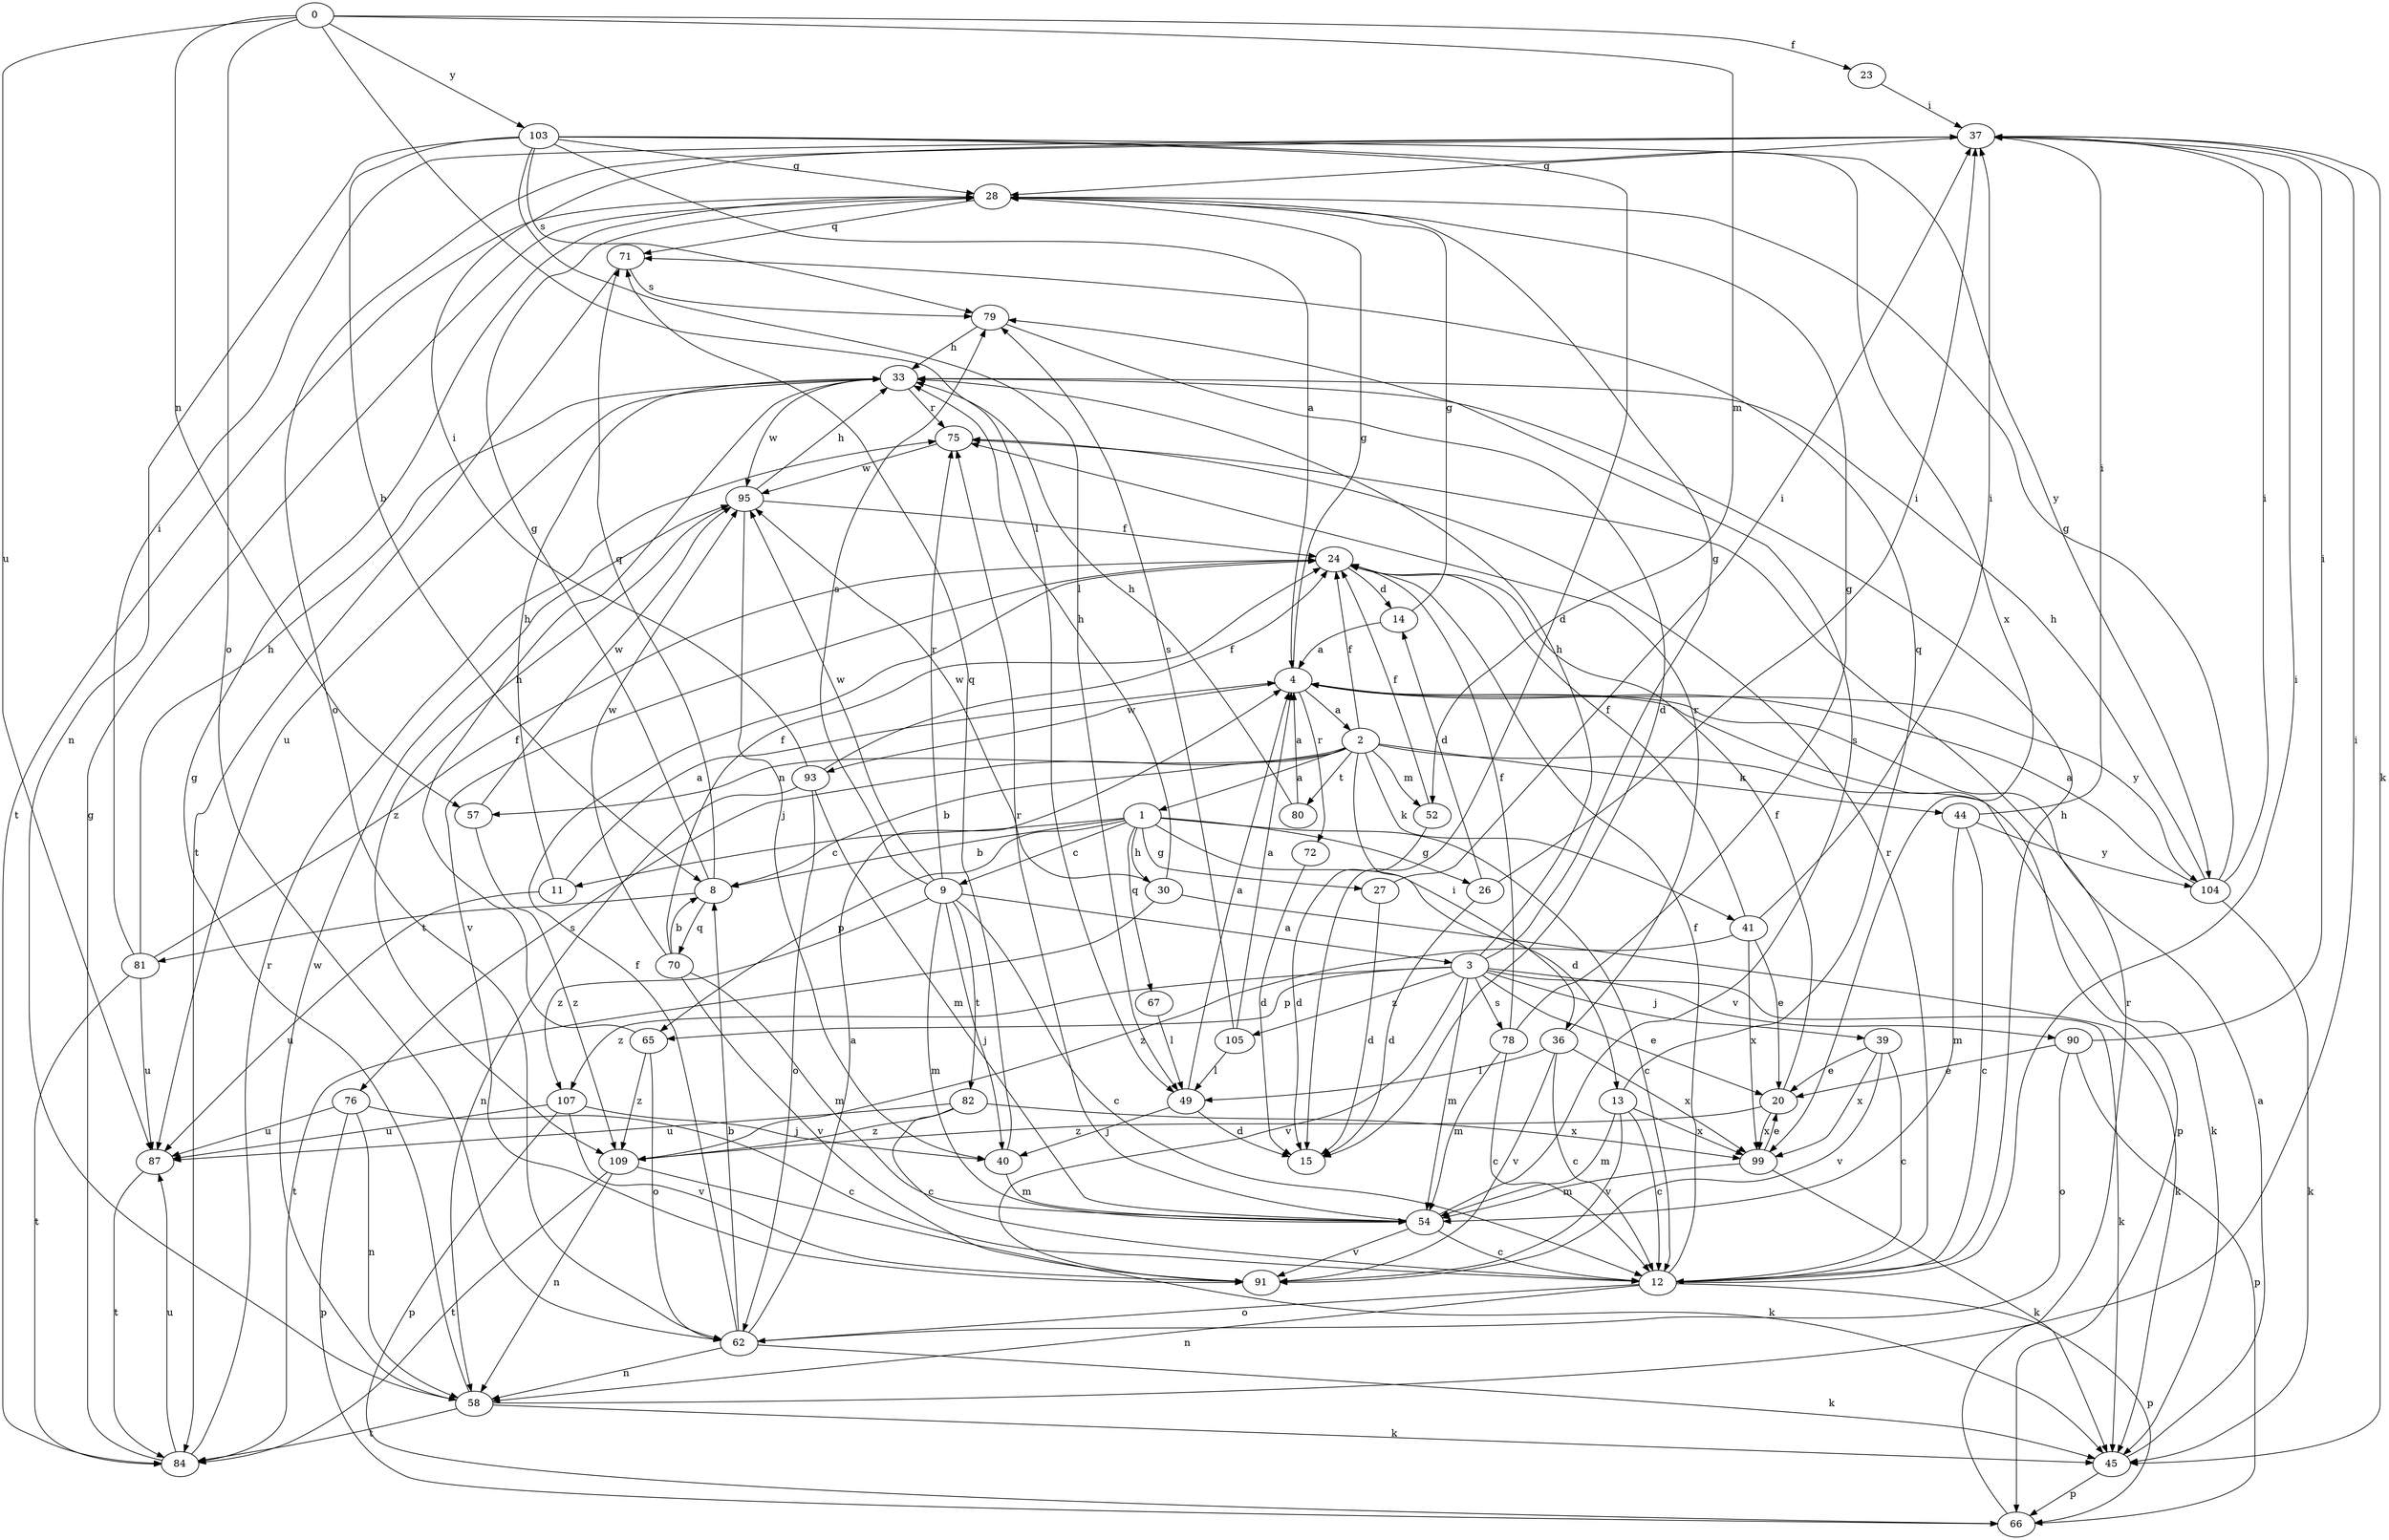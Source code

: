 strict digraph  {
0;
1;
2;
3;
4;
8;
9;
11;
12;
13;
14;
15;
20;
23;
24;
26;
27;
28;
30;
33;
36;
37;
39;
40;
41;
44;
45;
49;
52;
54;
57;
58;
62;
65;
66;
67;
70;
71;
72;
75;
76;
78;
79;
80;
81;
82;
84;
87;
90;
91;
93;
95;
99;
103;
104;
105;
107;
109;
0 -> 23  [label=f];
0 -> 49  [label=l];
0 -> 52  [label=m];
0 -> 57  [label=n];
0 -> 62  [label=o];
0 -> 87  [label=u];
0 -> 103  [label=y];
1 -> 8  [label=b];
1 -> 9  [label=c];
1 -> 11  [label=c];
1 -> 12  [label=c];
1 -> 13  [label=d];
1 -> 26  [label=g];
1 -> 27  [label=g];
1 -> 30  [label=h];
1 -> 65  [label=p];
1 -> 67  [label=q];
2 -> 1  [label=a];
2 -> 8  [label=b];
2 -> 24  [label=f];
2 -> 36  [label=i];
2 -> 41  [label=k];
2 -> 44  [label=k];
2 -> 45  [label=k];
2 -> 52  [label=m];
2 -> 57  [label=n];
2 -> 76  [label=s];
2 -> 80  [label=t];
3 -> 20  [label=e];
3 -> 28  [label=g];
3 -> 33  [label=h];
3 -> 39  [label=j];
3 -> 45  [label=k];
3 -> 54  [label=m];
3 -> 65  [label=p];
3 -> 78  [label=s];
3 -> 90  [label=v];
3 -> 91  [label=v];
3 -> 105  [label=z];
3 -> 107  [label=z];
4 -> 2  [label=a];
4 -> 28  [label=g];
4 -> 66  [label=p];
4 -> 72  [label=r];
4 -> 93  [label=w];
4 -> 104  [label=y];
8 -> 28  [label=g];
8 -> 70  [label=q];
8 -> 71  [label=q];
8 -> 81  [label=t];
9 -> 3  [label=a];
9 -> 12  [label=c];
9 -> 40  [label=j];
9 -> 54  [label=m];
9 -> 75  [label=r];
9 -> 79  [label=s];
9 -> 82  [label=t];
9 -> 95  [label=w];
9 -> 107  [label=z];
11 -> 4  [label=a];
11 -> 33  [label=h];
11 -> 87  [label=u];
12 -> 24  [label=f];
12 -> 33  [label=h];
12 -> 37  [label=i];
12 -> 58  [label=n];
12 -> 62  [label=o];
12 -> 66  [label=p];
12 -> 75  [label=r];
13 -> 12  [label=c];
13 -> 54  [label=m];
13 -> 71  [label=q];
13 -> 91  [label=v];
13 -> 99  [label=x];
14 -> 4  [label=a];
14 -> 28  [label=g];
20 -> 24  [label=f];
20 -> 99  [label=x];
20 -> 109  [label=z];
23 -> 37  [label=i];
24 -> 14  [label=d];
24 -> 91  [label=v];
26 -> 14  [label=d];
26 -> 15  [label=d];
26 -> 37  [label=i];
27 -> 15  [label=d];
27 -> 37  [label=i];
28 -> 71  [label=q];
28 -> 84  [label=t];
30 -> 33  [label=h];
30 -> 45  [label=k];
30 -> 84  [label=t];
30 -> 95  [label=w];
33 -> 75  [label=r];
33 -> 87  [label=u];
33 -> 95  [label=w];
36 -> 12  [label=c];
36 -> 49  [label=l];
36 -> 75  [label=r];
36 -> 91  [label=v];
36 -> 99  [label=x];
37 -> 28  [label=g];
37 -> 45  [label=k];
37 -> 62  [label=o];
39 -> 12  [label=c];
39 -> 20  [label=e];
39 -> 91  [label=v];
39 -> 99  [label=x];
40 -> 54  [label=m];
40 -> 71  [label=q];
41 -> 20  [label=e];
41 -> 24  [label=f];
41 -> 37  [label=i];
41 -> 99  [label=x];
41 -> 109  [label=z];
44 -> 12  [label=c];
44 -> 37  [label=i];
44 -> 54  [label=m];
44 -> 104  [label=y];
45 -> 4  [label=a];
45 -> 66  [label=p];
49 -> 4  [label=a];
49 -> 15  [label=d];
49 -> 40  [label=j];
52 -> 15  [label=d];
52 -> 24  [label=f];
54 -> 12  [label=c];
54 -> 75  [label=r];
54 -> 79  [label=s];
54 -> 91  [label=v];
57 -> 95  [label=w];
57 -> 109  [label=z];
58 -> 28  [label=g];
58 -> 37  [label=i];
58 -> 45  [label=k];
58 -> 84  [label=t];
58 -> 95  [label=w];
62 -> 4  [label=a];
62 -> 8  [label=b];
62 -> 24  [label=f];
62 -> 45  [label=k];
62 -> 58  [label=n];
65 -> 33  [label=h];
65 -> 62  [label=o];
65 -> 109  [label=z];
66 -> 75  [label=r];
67 -> 49  [label=l];
70 -> 8  [label=b];
70 -> 24  [label=f];
70 -> 54  [label=m];
70 -> 91  [label=v];
70 -> 95  [label=w];
71 -> 79  [label=s];
71 -> 84  [label=t];
72 -> 15  [label=d];
75 -> 95  [label=w];
76 -> 12  [label=c];
76 -> 58  [label=n];
76 -> 66  [label=p];
76 -> 87  [label=u];
78 -> 12  [label=c];
78 -> 24  [label=f];
78 -> 28  [label=g];
78 -> 54  [label=m];
79 -> 15  [label=d];
79 -> 33  [label=h];
80 -> 4  [label=a];
80 -> 33  [label=h];
81 -> 24  [label=f];
81 -> 33  [label=h];
81 -> 37  [label=i];
81 -> 84  [label=t];
81 -> 87  [label=u];
82 -> 12  [label=c];
82 -> 87  [label=u];
82 -> 99  [label=x];
82 -> 109  [label=z];
84 -> 28  [label=g];
84 -> 75  [label=r];
84 -> 87  [label=u];
87 -> 84  [label=t];
90 -> 20  [label=e];
90 -> 37  [label=i];
90 -> 62  [label=o];
90 -> 66  [label=p];
93 -> 24  [label=f];
93 -> 37  [label=i];
93 -> 54  [label=m];
93 -> 58  [label=n];
93 -> 62  [label=o];
95 -> 24  [label=f];
95 -> 33  [label=h];
95 -> 40  [label=j];
95 -> 109  [label=z];
99 -> 20  [label=e];
99 -> 45  [label=k];
99 -> 54  [label=m];
103 -> 4  [label=a];
103 -> 8  [label=b];
103 -> 15  [label=d];
103 -> 28  [label=g];
103 -> 49  [label=l];
103 -> 58  [label=n];
103 -> 79  [label=s];
103 -> 99  [label=x];
103 -> 104  [label=y];
104 -> 4  [label=a];
104 -> 28  [label=g];
104 -> 33  [label=h];
104 -> 37  [label=i];
104 -> 45  [label=k];
105 -> 4  [label=a];
105 -> 49  [label=l];
105 -> 79  [label=s];
107 -> 40  [label=j];
107 -> 66  [label=p];
107 -> 87  [label=u];
107 -> 91  [label=v];
109 -> 45  [label=k];
109 -> 58  [label=n];
109 -> 84  [label=t];
}
